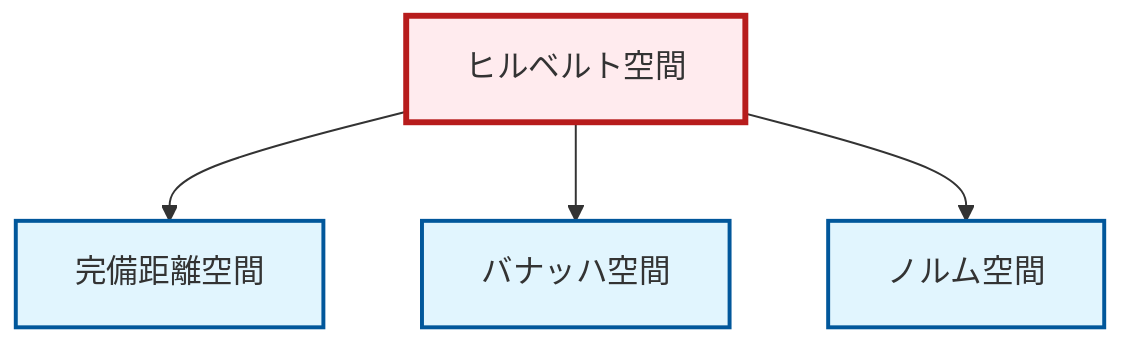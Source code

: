 graph TD
    classDef definition fill:#e1f5fe,stroke:#01579b,stroke-width:2px
    classDef theorem fill:#f3e5f5,stroke:#4a148c,stroke-width:2px
    classDef axiom fill:#fff3e0,stroke:#e65100,stroke-width:2px
    classDef example fill:#e8f5e9,stroke:#1b5e20,stroke-width:2px
    classDef current fill:#ffebee,stroke:#b71c1c,stroke-width:3px
    def-complete-metric-space["完備距離空間"]:::definition
    def-hilbert-space["ヒルベルト空間"]:::definition
    def-banach-space["バナッハ空間"]:::definition
    def-normed-vector-space["ノルム空間"]:::definition
    def-hilbert-space --> def-complete-metric-space
    def-hilbert-space --> def-banach-space
    def-hilbert-space --> def-normed-vector-space
    class def-hilbert-space current